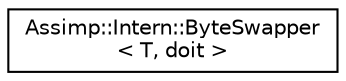 digraph "Graphical Class Hierarchy"
{
  edge [fontname="Helvetica",fontsize="10",labelfontname="Helvetica",labelfontsize="10"];
  node [fontname="Helvetica",fontsize="10",shape=record];
  rankdir="LR";
  Node1 [label="Assimp::Intern::ByteSwapper\l\< T, doit \>",height=0.2,width=0.4,color="black", fillcolor="white", style="filled",URL="$struct_assimp_1_1_intern_1_1_byte_swapper.html"];
}
